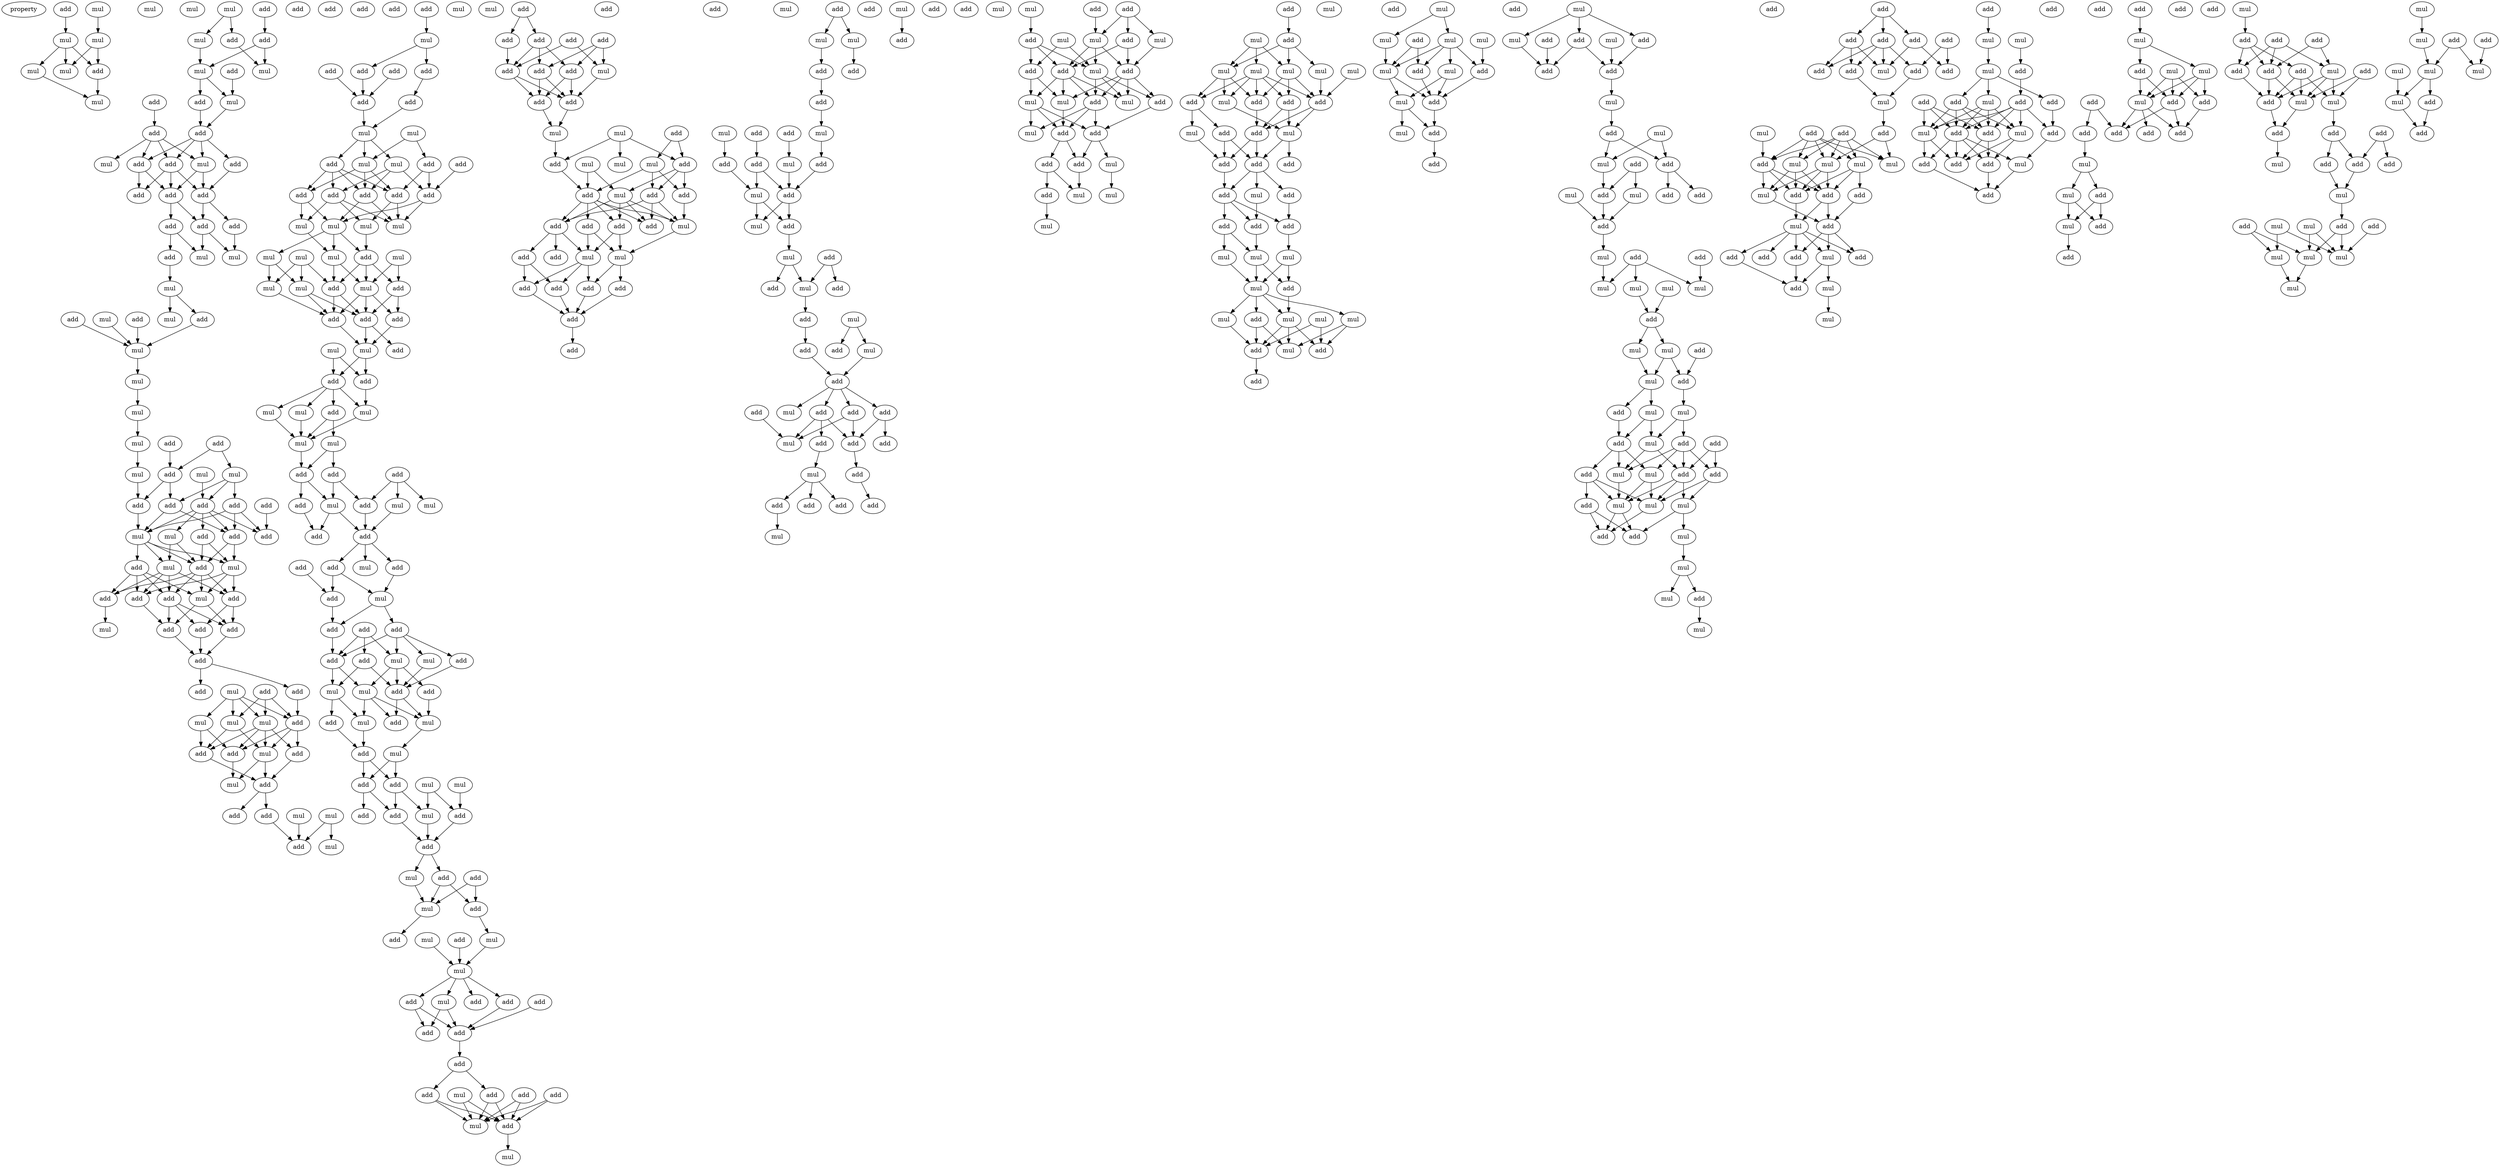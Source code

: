 digraph {
    node [fontcolor=black]
    property [mul=2,lf=1.7]
    0 [ label = mul ];
    1 [ label = mul ];
    2 [ label = add ];
    3 [ label = mul ];
    4 [ label = mul ];
    5 [ label = mul ];
    6 [ label = mul ];
    7 [ label = add ];
    8 [ label = mul ];
    9 [ label = mul ];
    10 [ label = add ];
    11 [ label = mul ];
    12 [ label = mul ];
    13 [ label = add ];
    14 [ label = add ];
    15 [ label = add ];
    16 [ label = mul ];
    17 [ label = mul ];
    18 [ label = add ];
    19 [ label = mul ];
    20 [ label = add ];
    21 [ label = add ];
    22 [ label = add ];
    23 [ label = add ];
    24 [ label = mul ];
    25 [ label = add ];
    26 [ label = add ];
    27 [ label = add ];
    28 [ label = mul ];
    29 [ label = add ];
    30 [ label = add ];
    31 [ label = add ];
    32 [ label = add ];
    33 [ label = add ];
    34 [ label = add ];
    35 [ label = add ];
    36 [ label = add ];
    37 [ label = mul ];
    38 [ label = mul ];
    39 [ label = mul ];
    40 [ label = mul ];
    41 [ label = add ];
    42 [ label = mul ];
    43 [ label = add ];
    44 [ label = add ];
    45 [ label = mul ];
    46 [ label = mul ];
    47 [ label = mul ];
    48 [ label = add ];
    49 [ label = add ];
    50 [ label = mul ];
    51 [ label = add ];
    52 [ label = mul ];
    53 [ label = mul ];
    54 [ label = mul ];
    55 [ label = add ];
    56 [ label = add ];
    57 [ label = add ];
    58 [ label = add ];
    59 [ label = add ];
    60 [ label = add ];
    61 [ label = mul ];
    62 [ label = add ];
    63 [ label = add ];
    64 [ label = add ];
    65 [ label = mul ];
    66 [ label = mul ];
    67 [ label = add ];
    68 [ label = add ];
    69 [ label = mul ];
    70 [ label = add ];
    71 [ label = mul ];
    72 [ label = add ];
    73 [ label = add ];
    74 [ label = add ];
    75 [ label = mul ];
    76 [ label = add ];
    77 [ label = add ];
    78 [ label = add ];
    79 [ label = add ];
    80 [ label = add ];
    81 [ label = mul ];
    82 [ label = add ];
    83 [ label = add ];
    84 [ label = mul ];
    85 [ label = mul ];
    86 [ label = add ];
    87 [ label = mul ];
    88 [ label = add ];
    89 [ label = add ];
    90 [ label = add ];
    91 [ label = mul ];
    92 [ label = add ];
    93 [ label = mul ];
    94 [ label = add ];
    95 [ label = mul ];
    96 [ label = add ];
    97 [ label = mul ];
    98 [ label = add ];
    99 [ label = mul ];
    100 [ label = add ];
    101 [ label = add ];
    102 [ label = mul ];
    103 [ label = add ];
    104 [ label = add ];
    105 [ label = add ];
    106 [ label = add ];
    107 [ label = add ];
    108 [ label = add ];
    109 [ label = mul ];
    110 [ label = mul ];
    111 [ label = add ];
    112 [ label = add ];
    113 [ label = mul ];
    114 [ label = mul ];
    115 [ label = add ];
    116 [ label = add ];
    117 [ label = add ];
    118 [ label = add ];
    119 [ label = add ];
    120 [ label = add ];
    121 [ label = mul ];
    122 [ label = mul ];
    123 [ label = mul ];
    124 [ label = mul ];
    125 [ label = mul ];
    126 [ label = mul ];
    127 [ label = mul ];
    128 [ label = mul ];
    129 [ label = add ];
    130 [ label = mul ];
    131 [ label = add ];
    132 [ label = mul ];
    133 [ label = add ];
    134 [ label = mul ];
    135 [ label = add ];
    136 [ label = add ];
    137 [ label = add ];
    138 [ label = mul ];
    139 [ label = add ];
    140 [ label = mul ];
    141 [ label = add ];
    142 [ label = add ];
    143 [ label = mul ];
    144 [ label = mul ];
    145 [ label = add ];
    146 [ label = mul ];
    147 [ label = mul ];
    148 [ label = mul ];
    149 [ label = mul ];
    150 [ label = add ];
    151 [ label = add ];
    152 [ label = add ];
    153 [ label = add ];
    154 [ label = mul ];
    155 [ label = add ];
    156 [ label = mul ];
    157 [ label = mul ];
    158 [ label = add ];
    159 [ label = add ];
    160 [ label = add ];
    161 [ label = add ];
    162 [ label = add ];
    163 [ label = mul ];
    164 [ label = mul ];
    165 [ label = add ];
    166 [ label = add ];
    167 [ label = add ];
    168 [ label = add ];
    169 [ label = add ];
    170 [ label = add ];
    171 [ label = mul ];
    172 [ label = add ];
    173 [ label = mul ];
    174 [ label = mul ];
    175 [ label = mul ];
    176 [ label = add ];
    177 [ label = add ];
    178 [ label = add ];
    179 [ label = mul ];
    180 [ label = mul ];
    181 [ label = add ];
    182 [ label = mul ];
    183 [ label = add ];
    184 [ label = add ];
    185 [ label = mul ];
    186 [ label = add ];
    187 [ label = mul ];
    188 [ label = mul ];
    189 [ label = add ];
    190 [ label = add ];
    191 [ label = add ];
    192 [ label = add ];
    193 [ label = mul ];
    194 [ label = add ];
    195 [ label = add ];
    196 [ label = add ];
    197 [ label = mul ];
    198 [ label = mul ];
    199 [ label = mul ];
    200 [ label = add ];
    201 [ label = mul ];
    202 [ label = add ];
    203 [ label = mul ];
    204 [ label = add ];
    205 [ label = add ];
    206 [ label = mul ];
    207 [ label = add ];
    208 [ label = add ];
    209 [ label = add ];
    210 [ label = add ];
    211 [ label = add ];
    212 [ label = add ];
    213 [ label = mul ];
    214 [ label = add ];
    215 [ label = add ];
    216 [ label = add ];
    217 [ label = add ];
    218 [ label = mul ];
    219 [ label = mul ];
    220 [ label = add ];
    221 [ label = add ];
    222 [ label = add ];
    223 [ label = add ];
    224 [ label = add ];
    225 [ label = add ];
    226 [ label = add ];
    227 [ label = add ];
    228 [ label = mul ];
    229 [ label = add ];
    230 [ label = add ];
    231 [ label = add ];
    232 [ label = mul ];
    233 [ label = mul ];
    234 [ label = add ];
    235 [ label = mul ];
    236 [ label = add ];
    237 [ label = mul ];
    238 [ label = add ];
    239 [ label = mul ];
    240 [ label = add ];
    241 [ label = mul ];
    242 [ label = add ];
    243 [ label = add ];
    244 [ label = add ];
    245 [ label = add ];
    246 [ label = add ];
    247 [ label = add ];
    248 [ label = mul ];
    249 [ label = add ];
    250 [ label = mul ];
    251 [ label = add ];
    252 [ label = mul ];
    253 [ label = add ];
    254 [ label = add ];
    255 [ label = add ];
    256 [ label = add ];
    257 [ label = add ];
    258 [ label = add ];
    259 [ label = mul ];
    260 [ label = add ];
    261 [ label = add ];
    262 [ label = add ];
    263 [ label = mul ];
    264 [ label = mul ];
    265 [ label = mul ];
    266 [ label = add ];
    267 [ label = add ];
    268 [ label = add ];
    269 [ label = add ];
    270 [ label = add ];
    271 [ label = add ];
    272 [ label = mul ];
    273 [ label = mul ];
    274 [ label = add ];
    275 [ label = mul ];
    276 [ label = add ];
    277 [ label = add ];
    278 [ label = mul ];
    279 [ label = add ];
    280 [ label = mul ];
    281 [ label = add ];
    282 [ label = mul ];
    283 [ label = add ];
    284 [ label = add ];
    285 [ label = add ];
    286 [ label = mul ];
    287 [ label = add ];
    288 [ label = mul ];
    289 [ label = add ];
    290 [ label = add ];
    291 [ label = add ];
    292 [ label = add ];
    293 [ label = mul ];
    294 [ label = add ];
    295 [ label = add ];
    296 [ label = add ];
    297 [ label = add ];
    298 [ label = add ];
    299 [ label = mul ];
    300 [ label = mul ];
    301 [ label = add ];
    302 [ label = add ];
    303 [ label = add ];
    304 [ label = add ];
    305 [ label = mul ];
    306 [ label = mul ];
    307 [ label = add ];
    308 [ label = add ];
    309 [ label = add ];
    310 [ label = add ];
    311 [ label = mul ];
    312 [ label = add ];
    313 [ label = add ];
    314 [ label = mul ];
    315 [ label = mul ];
    316 [ label = mul ];
    317 [ label = mul ];
    318 [ label = add ];
    319 [ label = add ];
    320 [ label = add ];
    321 [ label = mul ];
    322 [ label = add ];
    323 [ label = add ];
    324 [ label = mul ];
    325 [ label = add ];
    326 [ label = add ];
    327 [ label = mul ];
    328 [ label = mul ];
    329 [ label = mul ];
    330 [ label = add ];
    331 [ label = add ];
    332 [ label = add ];
    333 [ label = mul ];
    334 [ label = add ];
    335 [ label = add ];
    336 [ label = mul ];
    337 [ label = mul ];
    338 [ label = mul ];
    339 [ label = add ];
    340 [ label = add ];
    341 [ label = mul ];
    342 [ label = mul ];
    343 [ label = mul ];
    344 [ label = mul ];
    345 [ label = mul ];
    346 [ label = mul ];
    347 [ label = add ];
    348 [ label = add ];
    349 [ label = add ];
    350 [ label = add ];
    351 [ label = mul ];
    352 [ label = mul ];
    353 [ label = add ];
    354 [ label = mul ];
    355 [ label = add ];
    356 [ label = add ];
    357 [ label = add ];
    358 [ label = add ];
    359 [ label = add ];
    360 [ label = mul ];
    361 [ label = add ];
    362 [ label = add ];
    363 [ label = add ];
    364 [ label = add ];
    365 [ label = mul ];
    366 [ label = mul ];
    367 [ label = mul ];
    368 [ label = mul ];
    369 [ label = add ];
    370 [ label = mul ];
    371 [ label = mul ];
    372 [ label = add ];
    373 [ label = mul ];
    374 [ label = mul ];
    375 [ label = add ];
    376 [ label = mul ];
    377 [ label = mul ];
    378 [ label = add ];
    379 [ label = add ];
    380 [ label = add ];
    381 [ label = mul ];
    382 [ label = mul ];
    383 [ label = add ];
    384 [ label = mul ];
    385 [ label = mul ];
    386 [ label = mul ];
    387 [ label = add ];
    388 [ label = mul ];
    389 [ label = add ];
    390 [ label = mul ];
    391 [ label = add ];
    392 [ label = add ];
    393 [ label = mul ];
    394 [ label = add ];
    395 [ label = mul ];
    396 [ label = add ];
    397 [ label = add ];
    398 [ label = mul ];
    399 [ label = add ];
    400 [ label = add ];
    401 [ label = mul ];
    402 [ label = add ];
    403 [ label = add ];
    404 [ label = mul ];
    405 [ label = mul ];
    406 [ label = add ];
    407 [ label = add ];
    408 [ label = mul ];
    409 [ label = add ];
    410 [ label = add ];
    411 [ label = add ];
    412 [ label = mul ];
    413 [ label = add ];
    414 [ label = mul ];
    415 [ label = add ];
    416 [ label = mul ];
    417 [ label = add ];
    418 [ label = add ];
    419 [ label = mul ];
    420 [ label = mul ];
    421 [ label = mul ];
    422 [ label = add ];
    423 [ label = mul ];
    424 [ label = add ];
    425 [ label = mul ];
    426 [ label = mul ];
    427 [ label = add ];
    428 [ label = add ];
    429 [ label = mul ];
    430 [ label = mul ];
    431 [ label = add ];
    432 [ label = mul ];
    433 [ label = add ];
    434 [ label = mul ];
    435 [ label = add ];
    436 [ label = add ];
    437 [ label = add ];
    438 [ label = mul ];
    439 [ label = mul ];
    440 [ label = add ];
    441 [ label = add ];
    442 [ label = mul ];
    443 [ label = mul ];
    444 [ label = add ];
    445 [ label = mul ];
    446 [ label = add ];
    447 [ label = mul ];
    448 [ label = add ];
    449 [ label = mul ];
    450 [ label = mul ];
    451 [ label = add ];
    452 [ label = mul ];
    453 [ label = add ];
    454 [ label = add ];
    455 [ label = add ];
    456 [ label = add ];
    457 [ label = add ];
    458 [ label = add ];
    459 [ label = add ];
    460 [ label = add ];
    461 [ label = add ];
    462 [ label = mul ];
    463 [ label = mul ];
    464 [ label = add ];
    465 [ label = add ];
    466 [ label = mul ];
    467 [ label = add ];
    468 [ label = mul ];
    469 [ label = mul ];
    470 [ label = mul ];
    471 [ label = mul ];
    472 [ label = add ];
    473 [ label = add ];
    474 [ label = mul ];
    475 [ label = add ];
    476 [ label = add ];
    477 [ label = mul ];
    478 [ label = add ];
    479 [ label = add ];
    480 [ label = mul ];
    481 [ label = add ];
    482 [ label = add ];
    483 [ label = add ];
    484 [ label = add ];
    485 [ label = mul ];
    486 [ label = mul ];
    487 [ label = add ];
    488 [ label = mul ];
    489 [ label = add ];
    490 [ label = mul ];
    491 [ label = add ];
    492 [ label = add ];
    493 [ label = mul ];
    494 [ label = mul ];
    495 [ label = add ];
    496 [ label = add ];
    497 [ label = add ];
    498 [ label = add ];
    499 [ label = add ];
    500 [ label = mul ];
    501 [ label = add ];
    502 [ label = mul ];
    503 [ label = add ];
    504 [ label = add ];
    505 [ label = mul ];
    506 [ label = add ];
    507 [ label = add ];
    508 [ label = add ];
    509 [ label = add ];
    510 [ label = mul ];
    511 [ label = mul ];
    512 [ label = add ];
    513 [ label = mul ];
    514 [ label = add ];
    515 [ label = add ];
    516 [ label = add ];
    517 [ label = mul ];
    518 [ label = add ];
    519 [ label = add ];
    520 [ label = add ];
    521 [ label = add ];
    522 [ label = mul ];
    523 [ label = mul ];
    524 [ label = add ];
    525 [ label = mul ];
    526 [ label = add ];
    527 [ label = add ];
    528 [ label = add ];
    529 [ label = add ];
    530 [ label = mul ];
    531 [ label = add ];
    532 [ label = add ];
    533 [ label = add ];
    534 [ label = add ];
    535 [ label = add ];
    536 [ label = mul ];
    537 [ label = add ];
    538 [ label = add ];
    539 [ label = mul ];
    540 [ label = add ];
    541 [ label = mul ];
    542 [ label = add ];
    543 [ label = add ];
    544 [ label = add ];
    545 [ label = add ];
    546 [ label = add ];
    547 [ label = mul ];
    548 [ label = add ];
    549 [ label = mul ];
    550 [ label = add ];
    551 [ label = mul ];
    552 [ label = mul ];
    553 [ label = add ];
    554 [ label = add ];
    555 [ label = mul ];
    556 [ label = mul ];
    557 [ label = mul ];
    558 [ label = mul ];
    559 [ label = mul ];
    560 [ label = add ];
    561 [ label = mul ];
    562 [ label = add ];
    563 [ label = mul ];
    564 [ label = mul ];
    565 [ label = mul ];
    566 [ label = mul ];
    567 [ label = add ];
    568 [ label = add ];
    0 -> 3 [ name = 0 ];
    2 -> 4 [ name = 1 ];
    3 -> 7 [ name = 2 ];
    3 -> 8 [ name = 3 ];
    4 -> 6 [ name = 4 ];
    4 -> 7 [ name = 5 ];
    4 -> 8 [ name = 6 ];
    6 -> 9 [ name = 7 ];
    7 -> 9 [ name = 8 ];
    10 -> 14 [ name = 9 ];
    11 -> 12 [ name = 10 ];
    11 -> 13 [ name = 11 ];
    12 -> 16 [ name = 12 ];
    13 -> 17 [ name = 13 ];
    14 -> 16 [ name = 14 ];
    14 -> 17 [ name = 15 ];
    15 -> 19 [ name = 16 ];
    16 -> 19 [ name = 17 ];
    16 -> 20 [ name = 18 ];
    19 -> 23 [ name = 19 ];
    20 -> 23 [ name = 20 ];
    21 -> 22 [ name = 21 ];
    22 -> 24 [ name = 22 ];
    22 -> 26 [ name = 23 ];
    22 -> 27 [ name = 24 ];
    22 -> 28 [ name = 25 ];
    23 -> 24 [ name = 26 ];
    23 -> 25 [ name = 27 ];
    23 -> 26 [ name = 28 ];
    23 -> 27 [ name = 29 ];
    24 -> 29 [ name = 30 ];
    24 -> 31 [ name = 31 ];
    25 -> 31 [ name = 32 ];
    26 -> 29 [ name = 33 ];
    26 -> 30 [ name = 34 ];
    26 -> 31 [ name = 35 ];
    27 -> 29 [ name = 36 ];
    27 -> 30 [ name = 37 ];
    29 -> 32 [ name = 38 ];
    29 -> 35 [ name = 39 ];
    31 -> 34 [ name = 40 ];
    31 -> 35 [ name = 41 ];
    32 -> 36 [ name = 42 ];
    32 -> 37 [ name = 43 ];
    34 -> 38 [ name = 44 ];
    35 -> 37 [ name = 45 ];
    35 -> 38 [ name = 46 ];
    36 -> 39 [ name = 47 ];
    39 -> 40 [ name = 48 ];
    39 -> 43 [ name = 49 ];
    41 -> 45 [ name = 50 ];
    42 -> 45 [ name = 51 ];
    43 -> 45 [ name = 52 ];
    44 -> 45 [ name = 53 ];
    45 -> 46 [ name = 54 ];
    46 -> 47 [ name = 55 ];
    47 -> 50 [ name = 56 ];
    48 -> 55 [ name = 57 ];
    49 -> 53 [ name = 58 ];
    49 -> 55 [ name = 59 ];
    50 -> 52 [ name = 60 ];
    52 -> 60 [ name = 61 ];
    53 -> 57 [ name = 62 ];
    53 -> 58 [ name = 63 ];
    53 -> 59 [ name = 64 ];
    54 -> 58 [ name = 65 ];
    55 -> 59 [ name = 66 ];
    55 -> 60 [ name = 67 ];
    56 -> 62 [ name = 68 ];
    57 -> 61 [ name = 69 ];
    57 -> 62 [ name = 70 ];
    57 -> 64 [ name = 71 ];
    58 -> 61 [ name = 72 ];
    58 -> 62 [ name = 73 ];
    58 -> 63 [ name = 74 ];
    58 -> 64 [ name = 75 ];
    58 -> 65 [ name = 76 ];
    59 -> 61 [ name = 77 ];
    59 -> 64 [ name = 78 ];
    60 -> 61 [ name = 79 ];
    61 -> 66 [ name = 80 ];
    61 -> 67 [ name = 81 ];
    61 -> 68 [ name = 82 ];
    61 -> 69 [ name = 83 ];
    63 -> 68 [ name = 84 ];
    63 -> 69 [ name = 85 ];
    64 -> 68 [ name = 86 ];
    64 -> 69 [ name = 87 ];
    65 -> 66 [ name = 88 ];
    65 -> 68 [ name = 89 ];
    66 -> 70 [ name = 90 ];
    66 -> 72 [ name = 91 ];
    66 -> 73 [ name = 92 ];
    66 -> 74 [ name = 93 ];
    67 -> 70 [ name = 94 ];
    67 -> 71 [ name = 95 ];
    67 -> 73 [ name = 96 ];
    67 -> 74 [ name = 97 ];
    68 -> 70 [ name = 98 ];
    68 -> 71 [ name = 99 ];
    68 -> 72 [ name = 100 ];
    68 -> 74 [ name = 101 ];
    69 -> 71 [ name = 102 ];
    69 -> 72 [ name = 103 ];
    69 -> 73 [ name = 104 ];
    70 -> 75 [ name = 105 ];
    71 -> 76 [ name = 106 ];
    71 -> 77 [ name = 107 ];
    72 -> 77 [ name = 108 ];
    72 -> 78 [ name = 109 ];
    73 -> 76 [ name = 110 ];
    74 -> 76 [ name = 111 ];
    74 -> 77 [ name = 112 ];
    74 -> 78 [ name = 113 ];
    76 -> 79 [ name = 114 ];
    77 -> 79 [ name = 115 ];
    78 -> 79 [ name = 116 ];
    79 -> 80 [ name = 117 ];
    79 -> 83 [ name = 118 ];
    81 -> 84 [ name = 119 ];
    81 -> 85 [ name = 120 ];
    81 -> 86 [ name = 121 ];
    81 -> 87 [ name = 122 ];
    82 -> 84 [ name = 123 ];
    82 -> 86 [ name = 124 ];
    82 -> 87 [ name = 125 ];
    83 -> 86 [ name = 126 ];
    84 -> 88 [ name = 127 ];
    84 -> 89 [ name = 128 ];
    84 -> 90 [ name = 129 ];
    84 -> 91 [ name = 130 ];
    85 -> 88 [ name = 131 ];
    85 -> 90 [ name = 132 ];
    86 -> 89 [ name = 133 ];
    86 -> 90 [ name = 134 ];
    86 -> 91 [ name = 135 ];
    87 -> 88 [ name = 136 ];
    87 -> 91 [ name = 137 ];
    88 -> 92 [ name = 138 ];
    89 -> 92 [ name = 139 ];
    90 -> 93 [ name = 140 ];
    91 -> 92 [ name = 141 ];
    91 -> 93 [ name = 142 ];
    92 -> 94 [ name = 143 ];
    92 -> 96 [ name = 144 ];
    95 -> 98 [ name = 145 ];
    95 -> 99 [ name = 146 ];
    96 -> 98 [ name = 147 ];
    97 -> 98 [ name = 148 ];
    101 -> 102 [ name = 149 ];
    102 -> 103 [ name = 150 ];
    102 -> 105 [ name = 151 ];
    103 -> 108 [ name = 152 ];
    104 -> 107 [ name = 153 ];
    105 -> 107 [ name = 154 ];
    106 -> 107 [ name = 155 ];
    107 -> 110 [ name = 156 ];
    108 -> 110 [ name = 157 ];
    109 -> 111 [ name = 158 ];
    109 -> 113 [ name = 159 ];
    110 -> 112 [ name = 160 ];
    110 -> 113 [ name = 161 ];
    110 -> 114 [ name = 162 ];
    111 -> 117 [ name = 163 ];
    111 -> 119 [ name = 164 ];
    112 -> 116 [ name = 165 ];
    112 -> 118 [ name = 166 ];
    112 -> 119 [ name = 167 ];
    112 -> 120 [ name = 168 ];
    113 -> 116 [ name = 169 ];
    113 -> 119 [ name = 170 ];
    113 -> 120 [ name = 171 ];
    114 -> 116 [ name = 172 ];
    114 -> 117 [ name = 173 ];
    114 -> 118 [ name = 174 ];
    115 -> 117 [ name = 175 ];
    116 -> 122 [ name = 176 ];
    116 -> 123 [ name = 177 ];
    117 -> 122 [ name = 178 ];
    117 -> 123 [ name = 179 ];
    118 -> 121 [ name = 180 ];
    118 -> 122 [ name = 181 ];
    118 -> 124 [ name = 182 ];
    119 -> 121 [ name = 183 ];
    119 -> 122 [ name = 184 ];
    120 -> 123 [ name = 185 ];
    120 -> 124 [ name = 186 ];
    121 -> 129 [ name = 187 ];
    123 -> 127 [ name = 188 ];
    123 -> 128 [ name = 189 ];
    123 -> 129 [ name = 190 ];
    124 -> 128 [ name = 191 ];
    125 -> 130 [ name = 192 ];
    125 -> 133 [ name = 193 ];
    125 -> 134 [ name = 194 ];
    126 -> 131 [ name = 195 ];
    126 -> 132 [ name = 196 ];
    127 -> 130 [ name = 197 ];
    127 -> 134 [ name = 198 ];
    128 -> 132 [ name = 199 ];
    128 -> 133 [ name = 200 ];
    129 -> 131 [ name = 201 ];
    129 -> 132 [ name = 202 ];
    129 -> 133 [ name = 203 ];
    130 -> 135 [ name = 204 ];
    130 -> 136 [ name = 205 ];
    131 -> 136 [ name = 206 ];
    131 -> 137 [ name = 207 ];
    132 -> 135 [ name = 208 ];
    132 -> 136 [ name = 209 ];
    132 -> 137 [ name = 210 ];
    133 -> 135 [ name = 211 ];
    133 -> 136 [ name = 212 ];
    134 -> 135 [ name = 213 ];
    135 -> 138 [ name = 214 ];
    136 -> 138 [ name = 215 ];
    136 -> 139 [ name = 216 ];
    137 -> 138 [ name = 217 ];
    138 -> 141 [ name = 218 ];
    138 -> 142 [ name = 219 ];
    140 -> 141 [ name = 220 ];
    140 -> 142 [ name = 221 ];
    141 -> 144 [ name = 222 ];
    142 -> 143 [ name = 223 ];
    142 -> 144 [ name = 224 ];
    142 -> 145 [ name = 225 ];
    142 -> 146 [ name = 226 ];
    143 -> 149 [ name = 227 ];
    144 -> 149 [ name = 228 ];
    145 -> 147 [ name = 229 ];
    145 -> 149 [ name = 230 ];
    146 -> 149 [ name = 231 ];
    147 -> 150 [ name = 232 ];
    147 -> 151 [ name = 233 ];
    149 -> 150 [ name = 234 ];
    150 -> 154 [ name = 235 ];
    150 -> 155 [ name = 236 ];
    151 -> 153 [ name = 237 ];
    151 -> 154 [ name = 238 ];
    152 -> 153 [ name = 239 ];
    152 -> 156 [ name = 240 ];
    152 -> 157 [ name = 241 ];
    153 -> 159 [ name = 242 ];
    154 -> 158 [ name = 243 ];
    154 -> 159 [ name = 244 ];
    155 -> 158 [ name = 245 ];
    156 -> 159 [ name = 246 ];
    159 -> 160 [ name = 247 ];
    159 -> 162 [ name = 248 ];
    159 -> 163 [ name = 249 ];
    160 -> 164 [ name = 250 ];
    160 -> 165 [ name = 251 ];
    161 -> 165 [ name = 252 ];
    162 -> 164 [ name = 253 ];
    164 -> 166 [ name = 254 ];
    164 -> 168 [ name = 255 ];
    165 -> 168 [ name = 256 ];
    166 -> 169 [ name = 257 ];
    166 -> 171 [ name = 258 ];
    166 -> 172 [ name = 259 ];
    166 -> 173 [ name = 260 ];
    167 -> 169 [ name = 261 ];
    167 -> 170 [ name = 262 ];
    167 -> 173 [ name = 263 ];
    168 -> 169 [ name = 264 ];
    169 -> 174 [ name = 265 ];
    169 -> 175 [ name = 266 ];
    170 -> 175 [ name = 267 ];
    170 -> 177 [ name = 268 ];
    171 -> 177 [ name = 269 ];
    172 -> 177 [ name = 270 ];
    173 -> 174 [ name = 271 ];
    173 -> 176 [ name = 272 ];
    173 -> 177 [ name = 273 ];
    174 -> 178 [ name = 274 ];
    174 -> 179 [ name = 275 ];
    174 -> 180 [ name = 276 ];
    175 -> 180 [ name = 277 ];
    175 -> 181 [ name = 278 ];
    176 -> 179 [ name = 279 ];
    177 -> 178 [ name = 280 ];
    177 -> 179 [ name = 281 ];
    179 -> 182 [ name = 282 ];
    180 -> 183 [ name = 283 ];
    181 -> 183 [ name = 284 ];
    182 -> 184 [ name = 285 ];
    182 -> 186 [ name = 286 ];
    183 -> 184 [ name = 287 ];
    183 -> 186 [ name = 288 ];
    184 -> 189 [ name = 289 ];
    184 -> 190 [ name = 290 ];
    185 -> 191 [ name = 291 ];
    186 -> 188 [ name = 292 ];
    186 -> 189 [ name = 293 ];
    187 -> 188 [ name = 294 ];
    187 -> 191 [ name = 295 ];
    188 -> 192 [ name = 296 ];
    189 -> 192 [ name = 297 ];
    191 -> 192 [ name = 298 ];
    192 -> 193 [ name = 299 ];
    192 -> 194 [ name = 300 ];
    193 -> 197 [ name = 301 ];
    194 -> 196 [ name = 302 ];
    194 -> 197 [ name = 303 ];
    195 -> 196 [ name = 304 ];
    195 -> 197 [ name = 305 ];
    196 -> 201 [ name = 306 ];
    197 -> 202 [ name = 307 ];
    199 -> 203 [ name = 308 ];
    200 -> 203 [ name = 309 ];
    201 -> 203 [ name = 310 ];
    203 -> 204 [ name = 311 ];
    203 -> 205 [ name = 312 ];
    203 -> 206 [ name = 313 ];
    203 -> 208 [ name = 314 ];
    205 -> 209 [ name = 315 ];
    205 -> 210 [ name = 316 ];
    206 -> 209 [ name = 317 ];
    206 -> 210 [ name = 318 ];
    207 -> 209 [ name = 319 ];
    208 -> 209 [ name = 320 ];
    209 -> 211 [ name = 321 ];
    211 -> 212 [ name = 322 ];
    211 -> 214 [ name = 323 ];
    212 -> 217 [ name = 324 ];
    212 -> 218 [ name = 325 ];
    213 -> 217 [ name = 326 ];
    213 -> 218 [ name = 327 ];
    214 -> 217 [ name = 328 ];
    214 -> 218 [ name = 329 ];
    215 -> 217 [ name = 330 ];
    215 -> 218 [ name = 331 ];
    216 -> 217 [ name = 332 ];
    216 -> 218 [ name = 333 ];
    217 -> 219 [ name = 334 ];
    220 -> 221 [ name = 335 ];
    220 -> 223 [ name = 336 ];
    221 -> 226 [ name = 337 ];
    222 -> 227 [ name = 338 ];
    222 -> 228 [ name = 339 ];
    222 -> 229 [ name = 340 ];
    223 -> 226 [ name = 341 ];
    223 -> 227 [ name = 342 ];
    223 -> 229 [ name = 343 ];
    225 -> 226 [ name = 344 ];
    225 -> 228 [ name = 345 ];
    226 -> 230 [ name = 346 ];
    226 -> 231 [ name = 347 ];
    227 -> 230 [ name = 348 ];
    227 -> 231 [ name = 349 ];
    228 -> 231 [ name = 350 ];
    229 -> 230 [ name = 351 ];
    229 -> 231 [ name = 352 ];
    230 -> 232 [ name = 353 ];
    231 -> 232 [ name = 354 ];
    232 -> 238 [ name = 355 ];
    233 -> 236 [ name = 356 ];
    233 -> 237 [ name = 357 ];
    233 -> 238 [ name = 358 ];
    234 -> 236 [ name = 359 ];
    234 -> 239 [ name = 360 ];
    235 -> 241 [ name = 361 ];
    235 -> 242 [ name = 362 ];
    236 -> 240 [ name = 363 ];
    236 -> 241 [ name = 364 ];
    236 -> 243 [ name = 365 ];
    238 -> 242 [ name = 366 ];
    239 -> 240 [ name = 367 ];
    239 -> 242 [ name = 368 ];
    239 -> 243 [ name = 369 ];
    240 -> 248 [ name = 370 ];
    241 -> 244 [ name = 371 ];
    241 -> 245 [ name = 372 ];
    241 -> 246 [ name = 373 ];
    241 -> 248 [ name = 374 ];
    242 -> 244 [ name = 375 ];
    242 -> 245 [ name = 376 ];
    242 -> 246 [ name = 377 ];
    242 -> 247 [ name = 378 ];
    242 -> 248 [ name = 379 ];
    243 -> 244 [ name = 380 ];
    243 -> 245 [ name = 381 ];
    243 -> 248 [ name = 382 ];
    244 -> 249 [ name = 383 ];
    244 -> 250 [ name = 384 ];
    244 -> 251 [ name = 385 ];
    246 -> 250 [ name = 386 ];
    246 -> 252 [ name = 387 ];
    247 -> 250 [ name = 388 ];
    247 -> 252 [ name = 389 ];
    248 -> 252 [ name = 390 ];
    249 -> 253 [ name = 391 ];
    249 -> 255 [ name = 392 ];
    250 -> 253 [ name = 393 ];
    250 -> 254 [ name = 394 ];
    250 -> 255 [ name = 395 ];
    252 -> 254 [ name = 396 ];
    252 -> 256 [ name = 397 ];
    253 -> 258 [ name = 398 ];
    254 -> 258 [ name = 399 ];
    255 -> 258 [ name = 400 ];
    256 -> 258 [ name = 401 ];
    258 -> 260 [ name = 402 ];
    261 -> 263 [ name = 403 ];
    261 -> 265 [ name = 404 ];
    263 -> 267 [ name = 405 ];
    264 -> 268 [ name = 406 ];
    265 -> 266 [ name = 407 ];
    267 -> 269 [ name = 408 ];
    269 -> 273 [ name = 409 ];
    270 -> 275 [ name = 410 ];
    271 -> 274 [ name = 411 ];
    272 -> 277 [ name = 412 ];
    273 -> 276 [ name = 413 ];
    274 -> 278 [ name = 414 ];
    274 -> 279 [ name = 415 ];
    275 -> 279 [ name = 416 ];
    276 -> 279 [ name = 417 ];
    277 -> 278 [ name = 418 ];
    278 -> 280 [ name = 419 ];
    278 -> 281 [ name = 420 ];
    279 -> 280 [ name = 421 ];
    279 -> 281 [ name = 422 ];
    281 -> 282 [ name = 423 ];
    282 -> 285 [ name = 424 ];
    282 -> 286 [ name = 425 ];
    283 -> 284 [ name = 426 ];
    283 -> 286 [ name = 427 ];
    286 -> 287 [ name = 428 ];
    287 -> 291 [ name = 429 ];
    288 -> 289 [ name = 430 ];
    288 -> 293 [ name = 431 ];
    291 -> 294 [ name = 432 ];
    293 -> 294 [ name = 433 ];
    294 -> 296 [ name = 434 ];
    294 -> 297 [ name = 435 ];
    294 -> 298 [ name = 436 ];
    294 -> 299 [ name = 437 ];
    295 -> 300 [ name = 438 ];
    296 -> 300 [ name = 439 ];
    296 -> 302 [ name = 440 ];
    296 -> 303 [ name = 441 ];
    297 -> 301 [ name = 442 ];
    297 -> 302 [ name = 443 ];
    298 -> 300 [ name = 444 ];
    298 -> 302 [ name = 445 ];
    302 -> 304 [ name = 446 ];
    303 -> 305 [ name = 447 ];
    304 -> 308 [ name = 448 ];
    305 -> 307 [ name = 449 ];
    305 -> 309 [ name = 450 ];
    305 -> 310 [ name = 451 ];
    310 -> 311 [ name = 452 ];
    312 -> 317 [ name = 453 ];
    313 -> 316 [ name = 454 ];
    313 -> 317 [ name = 455 ];
    313 -> 319 [ name = 456 ];
    314 -> 318 [ name = 457 ];
    315 -> 321 [ name = 458 ];
    315 -> 323 [ name = 459 ];
    316 -> 320 [ name = 460 ];
    317 -> 320 [ name = 461 ];
    317 -> 321 [ name = 462 ];
    317 -> 322 [ name = 463 ];
    318 -> 321 [ name = 464 ];
    318 -> 322 [ name = 465 ];
    318 -> 323 [ name = 466 ];
    319 -> 320 [ name = 467 ];
    319 -> 322 [ name = 468 ];
    320 -> 325 [ name = 469 ];
    320 -> 326 [ name = 470 ];
    320 -> 327 [ name = 471 ];
    320 -> 328 [ name = 472 ];
    321 -> 325 [ name = 473 ];
    321 -> 326 [ name = 474 ];
    321 -> 328 [ name = 475 ];
    322 -> 324 [ name = 476 ];
    322 -> 326 [ name = 477 ];
    322 -> 327 [ name = 478 ];
    322 -> 328 [ name = 479 ];
    323 -> 324 [ name = 480 ];
    323 -> 327 [ name = 481 ];
    324 -> 329 [ name = 482 ];
    324 -> 330 [ name = 483 ];
    324 -> 331 [ name = 484 ];
    325 -> 330 [ name = 485 ];
    326 -> 329 [ name = 486 ];
    326 -> 330 [ name = 487 ];
    326 -> 331 [ name = 488 ];
    327 -> 331 [ name = 489 ];
    330 -> 333 [ name = 490 ];
    330 -> 334 [ name = 491 ];
    331 -> 332 [ name = 492 ];
    331 -> 334 [ name = 493 ];
    332 -> 335 [ name = 494 ];
    332 -> 337 [ name = 495 ];
    333 -> 336 [ name = 496 ];
    334 -> 337 [ name = 497 ];
    335 -> 338 [ name = 498 ];
    339 -> 340 [ name = 499 ];
    340 -> 343 [ name = 500 ];
    340 -> 345 [ name = 501 ];
    340 -> 346 [ name = 502 ];
    341 -> 344 [ name = 503 ];
    341 -> 345 [ name = 504 ];
    341 -> 346 [ name = 505 ];
    342 -> 349 [ name = 506 ];
    343 -> 349 [ name = 507 ];
    344 -> 347 [ name = 508 ];
    344 -> 348 [ name = 509 ];
    344 -> 349 [ name = 510 ];
    344 -> 350 [ name = 511 ];
    344 -> 351 [ name = 512 ];
    345 -> 347 [ name = 513 ];
    345 -> 348 [ name = 514 ];
    345 -> 349 [ name = 515 ];
    346 -> 347 [ name = 516 ];
    346 -> 350 [ name = 517 ];
    346 -> 351 [ name = 518 ];
    347 -> 355 [ name = 519 ];
    348 -> 354 [ name = 520 ];
    348 -> 355 [ name = 521 ];
    349 -> 354 [ name = 522 ];
    349 -> 355 [ name = 523 ];
    350 -> 352 [ name = 524 ];
    350 -> 353 [ name = 525 ];
    351 -> 354 [ name = 526 ];
    352 -> 356 [ name = 527 ];
    353 -> 356 [ name = 528 ];
    353 -> 358 [ name = 529 ];
    354 -> 357 [ name = 530 ];
    354 -> 358 [ name = 531 ];
    355 -> 356 [ name = 532 ];
    355 -> 358 [ name = 533 ];
    356 -> 361 [ name = 534 ];
    358 -> 359 [ name = 535 ];
    358 -> 360 [ name = 536 ];
    358 -> 361 [ name = 537 ];
    359 -> 364 [ name = 538 ];
    360 -> 363 [ name = 539 ];
    361 -> 362 [ name = 540 ];
    361 -> 363 [ name = 541 ];
    361 -> 364 [ name = 542 ];
    362 -> 366 [ name = 543 ];
    362 -> 367 [ name = 544 ];
    363 -> 366 [ name = 545 ];
    364 -> 365 [ name = 546 ];
    365 -> 368 [ name = 547 ];
    365 -> 369 [ name = 548 ];
    366 -> 368 [ name = 549 ];
    366 -> 369 [ name = 550 ];
    367 -> 368 [ name = 551 ];
    368 -> 370 [ name = 552 ];
    368 -> 372 [ name = 553 ];
    368 -> 373 [ name = 554 ];
    368 -> 374 [ name = 555 ];
    369 -> 374 [ name = 556 ];
    370 -> 375 [ name = 557 ];
    370 -> 377 [ name = 558 ];
    371 -> 375 [ name = 559 ];
    371 -> 378 [ name = 560 ];
    372 -> 377 [ name = 561 ];
    372 -> 378 [ name = 562 ];
    373 -> 378 [ name = 563 ];
    374 -> 375 [ name = 564 ];
    374 -> 377 [ name = 565 ];
    374 -> 378 [ name = 566 ];
    378 -> 379 [ name = 567 ];
    381 -> 382 [ name = 568 ];
    381 -> 384 [ name = 569 ];
    382 -> 386 [ name = 570 ];
    383 -> 386 [ name = 571 ];
    383 -> 389 [ name = 572 ];
    384 -> 386 [ name = 573 ];
    384 -> 387 [ name = 574 ];
    384 -> 388 [ name = 575 ];
    384 -> 389 [ name = 576 ];
    385 -> 387 [ name = 577 ];
    386 -> 390 [ name = 578 ];
    386 -> 391 [ name = 579 ];
    387 -> 391 [ name = 580 ];
    388 -> 390 [ name = 581 ];
    388 -> 391 [ name = 582 ];
    389 -> 391 [ name = 583 ];
    390 -> 393 [ name = 584 ];
    390 -> 394 [ name = 585 ];
    391 -> 394 [ name = 586 ];
    394 -> 396 [ name = 587 ];
    395 -> 398 [ name = 588 ];
    395 -> 399 [ name = 589 ];
    395 -> 400 [ name = 590 ];
    397 -> 402 [ name = 591 ];
    398 -> 402 [ name = 592 ];
    399 -> 403 [ name = 593 ];
    400 -> 402 [ name = 594 ];
    400 -> 403 [ name = 595 ];
    401 -> 403 [ name = 596 ];
    403 -> 404 [ name = 597 ];
    404 -> 406 [ name = 598 ];
    405 -> 408 [ name = 599 ];
    405 -> 409 [ name = 600 ];
    406 -> 408 [ name = 601 ];
    406 -> 409 [ name = 602 ];
    407 -> 411 [ name = 603 ];
    407 -> 414 [ name = 604 ];
    408 -> 411 [ name = 605 ];
    409 -> 410 [ name = 606 ];
    409 -> 413 [ name = 607 ];
    411 -> 415 [ name = 608 ];
    412 -> 415 [ name = 609 ];
    414 -> 415 [ name = 610 ];
    415 -> 416 [ name = 611 ];
    416 -> 420 [ name = 612 ];
    417 -> 419 [ name = 613 ];
    417 -> 420 [ name = 614 ];
    417 -> 423 [ name = 615 ];
    418 -> 419 [ name = 616 ];
    421 -> 424 [ name = 617 ];
    423 -> 424 [ name = 618 ];
    424 -> 425 [ name = 619 ];
    424 -> 426 [ name = 620 ];
    425 -> 429 [ name = 621 ];
    426 -> 428 [ name = 622 ];
    426 -> 429 [ name = 623 ];
    427 -> 428 [ name = 624 ];
    428 -> 432 [ name = 625 ];
    429 -> 430 [ name = 626 ];
    429 -> 431 [ name = 627 ];
    430 -> 433 [ name = 628 ];
    430 -> 434 [ name = 629 ];
    431 -> 433 [ name = 630 ];
    432 -> 434 [ name = 631 ];
    432 -> 435 [ name = 632 ];
    433 -> 438 [ name = 633 ];
    433 -> 439 [ name = 634 ];
    433 -> 440 [ name = 635 ];
    434 -> 439 [ name = 636 ];
    434 -> 441 [ name = 637 ];
    435 -> 437 [ name = 638 ];
    435 -> 438 [ name = 639 ];
    435 -> 439 [ name = 640 ];
    435 -> 441 [ name = 641 ];
    436 -> 437 [ name = 642 ];
    436 -> 441 [ name = 643 ];
    437 -> 443 [ name = 644 ];
    437 -> 445 [ name = 645 ];
    438 -> 442 [ name = 646 ];
    438 -> 445 [ name = 647 ];
    439 -> 442 [ name = 648 ];
    440 -> 442 [ name = 649 ];
    440 -> 444 [ name = 650 ];
    440 -> 445 [ name = 651 ];
    441 -> 442 [ name = 652 ];
    441 -> 443 [ name = 653 ];
    441 -> 445 [ name = 654 ];
    442 -> 446 [ name = 655 ];
    442 -> 448 [ name = 656 ];
    443 -> 446 [ name = 657 ];
    443 -> 447 [ name = 658 ];
    444 -> 446 [ name = 659 ];
    444 -> 448 [ name = 660 ];
    445 -> 448 [ name = 661 ];
    447 -> 449 [ name = 662 ];
    449 -> 450 [ name = 663 ];
    449 -> 451 [ name = 664 ];
    451 -> 452 [ name = 665 ];
    453 -> 454 [ name = 666 ];
    453 -> 455 [ name = 667 ];
    453 -> 456 [ name = 668 ];
    454 -> 458 [ name = 669 ];
    454 -> 461 [ name = 670 ];
    454 -> 462 [ name = 671 ];
    455 -> 458 [ name = 672 ];
    455 -> 459 [ name = 673 ];
    455 -> 461 [ name = 674 ];
    455 -> 462 [ name = 675 ];
    456 -> 460 [ name = 676 ];
    456 -> 462 [ name = 677 ];
    457 -> 459 [ name = 678 ];
    457 -> 460 [ name = 679 ];
    458 -> 463 [ name = 680 ];
    459 -> 463 [ name = 681 ];
    463 -> 464 [ name = 682 ];
    464 -> 468 [ name = 683 ];
    464 -> 470 [ name = 684 ];
    465 -> 468 [ name = 685 ];
    465 -> 469 [ name = 686 ];
    465 -> 470 [ name = 687 ];
    465 -> 471 [ name = 688 ];
    465 -> 472 [ name = 689 ];
    466 -> 472 [ name = 690 ];
    467 -> 468 [ name = 691 ];
    467 -> 469 [ name = 692 ];
    467 -> 470 [ name = 693 ];
    467 -> 471 [ name = 694 ];
    467 -> 472 [ name = 695 ];
    469 -> 473 [ name = 696 ];
    469 -> 474 [ name = 697 ];
    469 -> 476 [ name = 698 ];
    470 -> 473 [ name = 699 ];
    470 -> 474 [ name = 700 ];
    470 -> 476 [ name = 701 ];
    471 -> 473 [ name = 702 ];
    471 -> 475 [ name = 703 ];
    471 -> 476 [ name = 704 ];
    472 -> 473 [ name = 705 ];
    472 -> 474 [ name = 706 ];
    472 -> 476 [ name = 707 ];
    473 -> 477 [ name = 708 ];
    474 -> 478 [ name = 709 ];
    475 -> 478 [ name = 710 ];
    476 -> 477 [ name = 711 ];
    476 -> 478 [ name = 712 ];
    477 -> 479 [ name = 713 ];
    477 -> 480 [ name = 714 ];
    477 -> 481 [ name = 715 ];
    477 -> 482 [ name = 716 ];
    477 -> 483 [ name = 717 ];
    478 -> 480 [ name = 718 ];
    478 -> 481 [ name = 719 ];
    478 -> 482 [ name = 720 ];
    480 -> 484 [ name = 721 ];
    480 -> 485 [ name = 722 ];
    481 -> 484 [ name = 723 ];
    483 -> 484 [ name = 724 ];
    485 -> 486 [ name = 725 ];
    487 -> 488 [ name = 726 ];
    488 -> 493 [ name = 727 ];
    490 -> 492 [ name = 728 ];
    492 -> 495 [ name = 729 ];
    493 -> 494 [ name = 730 ];
    493 -> 496 [ name = 731 ];
    493 -> 498 [ name = 732 ];
    494 -> 500 [ name = 733 ];
    494 -> 501 [ name = 734 ];
    494 -> 502 [ name = 735 ];
    494 -> 503 [ name = 736 ];
    495 -> 499 [ name = 737 ];
    495 -> 500 [ name = 738 ];
    495 -> 501 [ name = 739 ];
    495 -> 502 [ name = 740 ];
    495 -> 503 [ name = 741 ];
    496 -> 499 [ name = 742 ];
    497 -> 500 [ name = 743 ];
    497 -> 501 [ name = 744 ];
    497 -> 503 [ name = 745 ];
    498 -> 500 [ name = 746 ];
    498 -> 501 [ name = 747 ];
    498 -> 502 [ name = 748 ];
    498 -> 503 [ name = 749 ];
    499 -> 505 [ name = 750 ];
    500 -> 504 [ name = 751 ];
    500 -> 507 [ name = 752 ];
    501 -> 504 [ name = 753 ];
    501 -> 505 [ name = 754 ];
    501 -> 506 [ name = 755 ];
    501 -> 507 [ name = 756 ];
    502 -> 504 [ name = 757 ];
    502 -> 506 [ name = 758 ];
    503 -> 504 [ name = 759 ];
    503 -> 506 [ name = 760 ];
    505 -> 509 [ name = 761 ];
    506 -> 509 [ name = 762 ];
    507 -> 509 [ name = 763 ];
    508 -> 510 [ name = 764 ];
    510 -> 511 [ name = 765 ];
    510 -> 512 [ name = 766 ];
    511 -> 514 [ name = 767 ];
    511 -> 516 [ name = 768 ];
    511 -> 517 [ name = 769 ];
    512 -> 514 [ name = 770 ];
    512 -> 517 [ name = 771 ];
    513 -> 514 [ name = 772 ];
    513 -> 516 [ name = 773 ];
    513 -> 517 [ name = 774 ];
    514 -> 519 [ name = 775 ];
    514 -> 520 [ name = 776 ];
    515 -> 518 [ name = 777 ];
    515 -> 519 [ name = 778 ];
    516 -> 520 [ name = 779 ];
    517 -> 519 [ name = 780 ];
    517 -> 520 [ name = 781 ];
    517 -> 521 [ name = 782 ];
    518 -> 522 [ name = 783 ];
    522 -> 523 [ name = 784 ];
    522 -> 524 [ name = 785 ];
    523 -> 525 [ name = 786 ];
    523 -> 526 [ name = 787 ];
    524 -> 525 [ name = 788 ];
    524 -> 526 [ name = 789 ];
    525 -> 528 [ name = 790 ];
    530 -> 532 [ name = 791 ];
    531 -> 535 [ name = 792 ];
    531 -> 536 [ name = 793 ];
    532 -> 535 [ name = 794 ];
    532 -> 537 [ name = 795 ];
    532 -> 538 [ name = 796 ];
    533 -> 535 [ name = 797 ];
    533 -> 536 [ name = 798 ];
    533 -> 537 [ name = 799 ];
    534 -> 539 [ name = 800 ];
    534 -> 541 [ name = 801 ];
    535 -> 539 [ name = 802 ];
    535 -> 540 [ name = 803 ];
    536 -> 539 [ name = 804 ];
    536 -> 540 [ name = 805 ];
    536 -> 541 [ name = 806 ];
    537 -> 540 [ name = 807 ];
    538 -> 539 [ name = 808 ];
    538 -> 540 [ name = 809 ];
    538 -> 541 [ name = 810 ];
    539 -> 543 [ name = 811 ];
    540 -> 543 [ name = 812 ];
    541 -> 544 [ name = 813 ];
    542 -> 545 [ name = 814 ];
    542 -> 546 [ name = 815 ];
    543 -> 547 [ name = 816 ];
    544 -> 545 [ name = 817 ];
    544 -> 548 [ name = 818 ];
    545 -> 549 [ name = 819 ];
    548 -> 549 [ name = 820 ];
    549 -> 554 [ name = 821 ];
    550 -> 555 [ name = 822 ];
    550 -> 556 [ name = 823 ];
    551 -> 556 [ name = 824 ];
    551 -> 557 [ name = 825 ];
    552 -> 555 [ name = 826 ];
    552 -> 557 [ name = 827 ];
    553 -> 557 [ name = 828 ];
    554 -> 556 [ name = 829 ];
    554 -> 557 [ name = 830 ];
    555 -> 559 [ name = 831 ];
    556 -> 559 [ name = 832 ];
    558 -> 561 [ name = 833 ];
    560 -> 564 [ name = 834 ];
    560 -> 565 [ name = 835 ];
    561 -> 564 [ name = 836 ];
    562 -> 565 [ name = 837 ];
    563 -> 566 [ name = 838 ];
    564 -> 566 [ name = 839 ];
    564 -> 567 [ name = 840 ];
    566 -> 568 [ name = 841 ];
    567 -> 568 [ name = 842 ];
}
